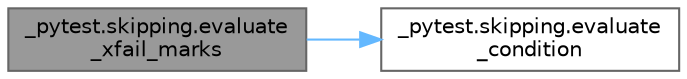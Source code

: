 digraph "_pytest.skipping.evaluate_xfail_marks"
{
 // LATEX_PDF_SIZE
  bgcolor="transparent";
  edge [fontname=Helvetica,fontsize=10,labelfontname=Helvetica,labelfontsize=10];
  node [fontname=Helvetica,fontsize=10,shape=box,height=0.2,width=0.4];
  rankdir="LR";
  Node1 [id="Node000001",label="_pytest.skipping.evaluate\l_xfail_marks",height=0.2,width=0.4,color="gray40", fillcolor="grey60", style="filled", fontcolor="black",tooltip=" "];
  Node1 -> Node2 [id="edge1_Node000001_Node000002",color="steelblue1",style="solid",tooltip=" "];
  Node2 [id="Node000002",label="_pytest.skipping.evaluate\l_condition",height=0.2,width=0.4,color="grey40", fillcolor="white", style="filled",URL="$namespace__pytest_1_1skipping.html#aa472c43777c9e2943ce9d2bb0d0da9df",tooltip=" "];
}
